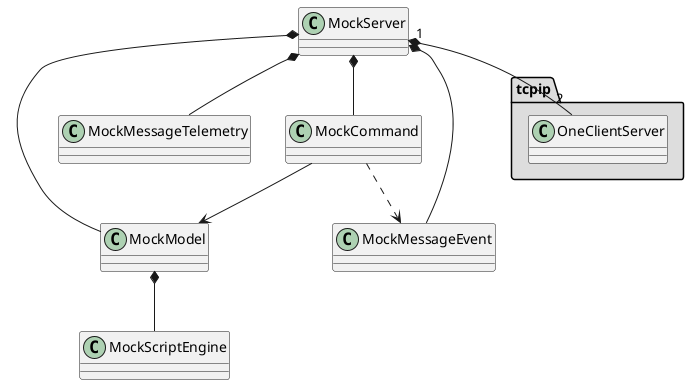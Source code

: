 @startuml
package "tcpip" #DDDDDD {
  class OneClientServer
}

MockServer "1" *-- "2" OneClientServer
MockServer *-- MockModel
MockServer *-- MockMessageTelemetry
MockServer *-- MockMessageEvent
MockServer *-- MockCommand

MockCommand ..> MockMessageEvent
MockCommand --> MockModel

MockModel *-- MockScriptEngine

@enduml
